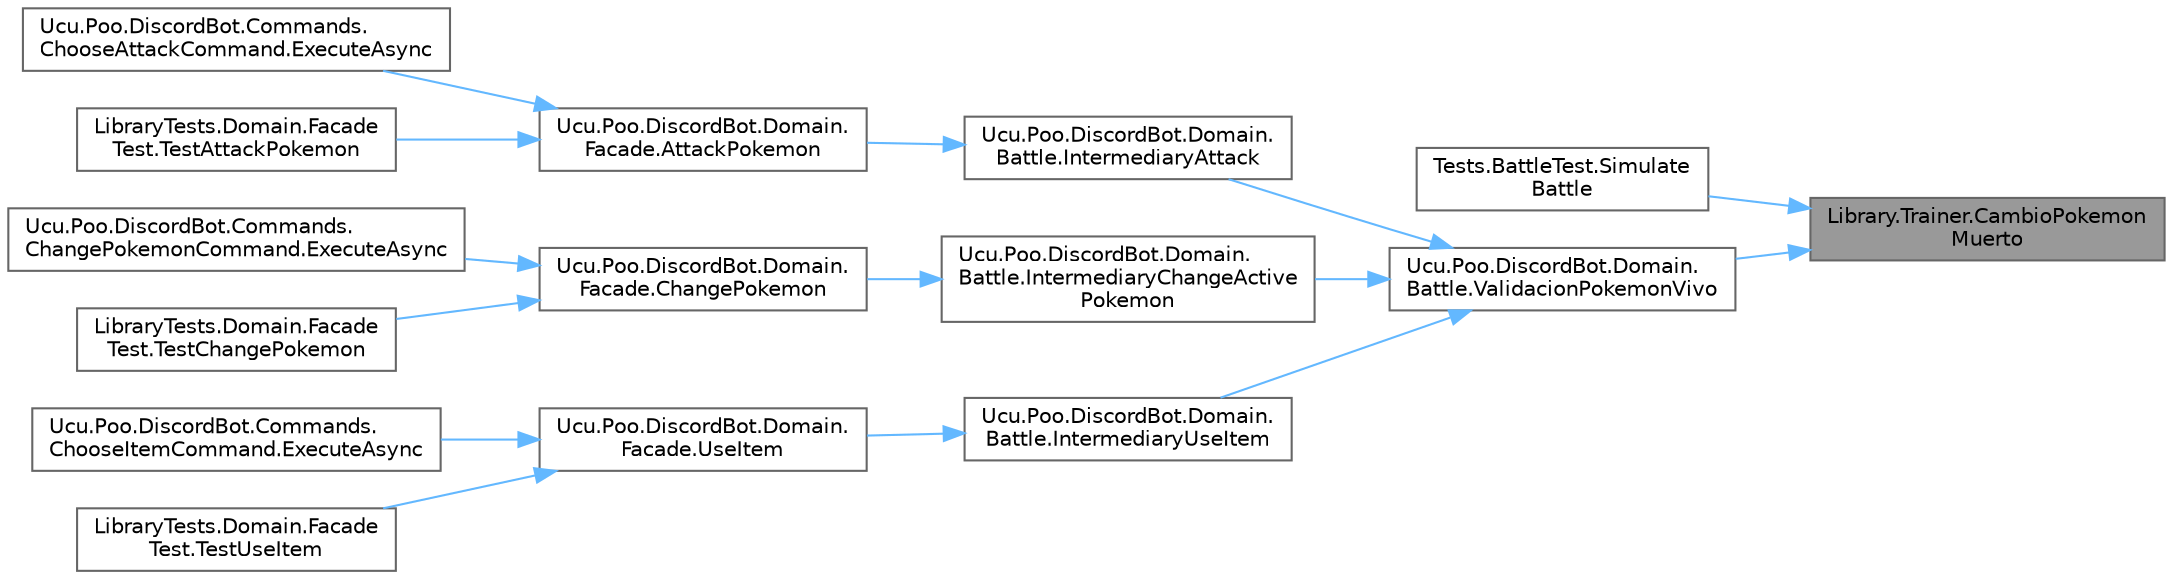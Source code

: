 digraph "Library.Trainer.CambioPokemonMuerto"
{
 // INTERACTIVE_SVG=YES
 // LATEX_PDF_SIZE
  bgcolor="transparent";
  edge [fontname=Helvetica,fontsize=10,labelfontname=Helvetica,labelfontsize=10];
  node [fontname=Helvetica,fontsize=10,shape=box,height=0.2,width=0.4];
  rankdir="RL";
  Node1 [id="Node000001",label="Library.Trainer.CambioPokemon\lMuerto",height=0.2,width=0.4,color="gray40", fillcolor="grey60", style="filled", fontcolor="black",tooltip="Cambia al siguiente Pokémon disponible en el equipo si el Pokémon activo está muerto."];
  Node1 -> Node2 [id="edge1_Node000001_Node000002",dir="back",color="steelblue1",style="solid",tooltip=" "];
  Node2 [id="Node000002",label="Tests.BattleTest.Simulate\lBattle",height=0.2,width=0.4,color="grey40", fillcolor="white", style="filled",URL="$classTests_1_1BattleTest.html#a68461692bba7299b56336fdd9788ceeb",tooltip="Simula una batalla entre dos entrenadores con sus respectivos Pokémon, verificando el uso de ataques,..."];
  Node1 -> Node3 [id="edge2_Node000001_Node000003",dir="back",color="steelblue1",style="solid",tooltip=" "];
  Node3 [id="Node000003",label="Ucu.Poo.DiscordBot.Domain.\lBattle.ValidacionPokemonVivo",height=0.2,width=0.4,color="grey40", fillcolor="white", style="filled",URL="$classUcu_1_1Poo_1_1DiscordBot_1_1Domain_1_1Battle.html#a3c8843ee6801d84965dbe2deefdf0efd",tooltip="Valida el estado de los Pokémon activos de ambos jugadores. Si alguno de los Pokémon está muerto (vid..."];
  Node3 -> Node4 [id="edge3_Node000003_Node000004",dir="back",color="steelblue1",style="solid",tooltip=" "];
  Node4 [id="Node000004",label="Ucu.Poo.DiscordBot.Domain.\lBattle.IntermediaryAttack",height=0.2,width=0.4,color="grey40", fillcolor="white", style="filled",URL="$classUcu_1_1Poo_1_1DiscordBot_1_1Domain_1_1Battle.html#a5bf8452d63b73ef60dd6bd44346065d2",tooltip="Intermediario para realizar un ataque en la batalla. Valida la acción de atacar, gestiona los efectos..."];
  Node4 -> Node5 [id="edge4_Node000004_Node000005",dir="back",color="steelblue1",style="solid",tooltip=" "];
  Node5 [id="Node000005",label="Ucu.Poo.DiscordBot.Domain.\lFacade.AttackPokemon",height=0.2,width=0.4,color="grey40", fillcolor="white", style="filled",URL="$classUcu_1_1Poo_1_1DiscordBot_1_1Domain_1_1Facade.html#a2c795078a9fbda54b8f7dc85f0c047a6",tooltip="Permite al jugador atacar con un Pokémon durante una batalla."];
  Node5 -> Node6 [id="edge5_Node000005_Node000006",dir="back",color="steelblue1",style="solid",tooltip=" "];
  Node6 [id="Node000006",label="Ucu.Poo.DiscordBot.Commands.\lChooseAttackCommand.ExecuteAsync",height=0.2,width=0.4,color="grey40", fillcolor="white", style="filled",URL="$classUcu_1_1Poo_1_1DiscordBot_1_1Commands_1_1ChooseAttackCommand.html#aa99e06b6cf875815474ce232ded2c376",tooltip="Implementa el comando 'attack'. Este comando selecciona un ataque para el Pokémon activo del jugador ..."];
  Node5 -> Node7 [id="edge6_Node000005_Node000007",dir="back",color="steelblue1",style="solid",tooltip=" "];
  Node7 [id="Node000007",label="LibraryTests.Domain.Facade\lTest.TestAttackPokemon",height=0.2,width=0.4,color="grey40", fillcolor="white", style="filled",URL="$classLibraryTests_1_1Domain_1_1FacadeTest.html#a7be9a2af7252b22d9c51cba977724369",tooltip="Prueba la funcionalidad de realizar un ataque con un Pokémon durante una batalla."];
  Node3 -> Node8 [id="edge7_Node000003_Node000008",dir="back",color="steelblue1",style="solid",tooltip=" "];
  Node8 [id="Node000008",label="Ucu.Poo.DiscordBot.Domain.\lBattle.IntermediaryChangeActive\lPokemon",height=0.2,width=0.4,color="grey40", fillcolor="white", style="filled",URL="$classUcu_1_1Poo_1_1DiscordBot_1_1Domain_1_1Battle.html#ab7a1279b06a1790481bea286ae4d6824",tooltip="Intermediario para cambiar el Pokémon activo durante el turno del jugador. Valida que el índice del P..."];
  Node8 -> Node9 [id="edge8_Node000008_Node000009",dir="back",color="steelblue1",style="solid",tooltip=" "];
  Node9 [id="Node000009",label="Ucu.Poo.DiscordBot.Domain.\lFacade.ChangePokemon",height=0.2,width=0.4,color="grey40", fillcolor="white", style="filled",URL="$classUcu_1_1Poo_1_1DiscordBot_1_1Domain_1_1Facade.html#aebaf8947c5b091c779cbf1b061890093",tooltip="Permite al jugador cambiar de Pokémon activo durante una batalla."];
  Node9 -> Node10 [id="edge9_Node000009_Node000010",dir="back",color="steelblue1",style="solid",tooltip=" "];
  Node10 [id="Node000010",label="Ucu.Poo.DiscordBot.Commands.\lChangePokemonCommand.ExecuteAsync",height=0.2,width=0.4,color="grey40", fillcolor="white", style="filled",URL="$classUcu_1_1Poo_1_1DiscordBot_1_1Commands_1_1ChangePokemonCommand.html#ad3a6136d2a69c20b2f67932ba9d7e1b8",tooltip="Implementa el comando 'change'. Este comando une al jugador que envía el id del pokemon para cambiarl..."];
  Node9 -> Node11 [id="edge10_Node000009_Node000011",dir="back",color="steelblue1",style="solid",tooltip=" "];
  Node11 [id="Node000011",label="LibraryTests.Domain.Facade\lTest.TestChangePokemon",height=0.2,width=0.4,color="grey40", fillcolor="white", style="filled",URL="$classLibraryTests_1_1Domain_1_1FacadeTest.html#ac632d11b80e25166be0ac302876780f3",tooltip="Prueba la funcionalidad de cambiar el Pokémon activo durante una batalla."];
  Node3 -> Node12 [id="edge11_Node000003_Node000012",dir="back",color="steelblue1",style="solid",tooltip=" "];
  Node12 [id="Node000012",label="Ucu.Poo.DiscordBot.Domain.\lBattle.IntermediaryUseItem",height=0.2,width=0.4,color="grey40", fillcolor="white", style="filled",URL="$classUcu_1_1Poo_1_1DiscordBot_1_1Domain_1_1Battle.html#a9ce76174a562b11ec576314621245e1f",tooltip="Intermediario para usar un ítem en el Pokémon activo durante la batalla. Valida el índice del Pokémon..."];
  Node12 -> Node13 [id="edge12_Node000012_Node000013",dir="back",color="steelblue1",style="solid",tooltip=" "];
  Node13 [id="Node000013",label="Ucu.Poo.DiscordBot.Domain.\lFacade.UseItem",height=0.2,width=0.4,color="grey40", fillcolor="white", style="filled",URL="$classUcu_1_1Poo_1_1DiscordBot_1_1Domain_1_1Facade.html#a36b5dc38fff97f40224fc5ad833f26a7",tooltip="Permite al jugador usar un ítem durante una batalla."];
  Node13 -> Node14 [id="edge13_Node000013_Node000014",dir="back",color="steelblue1",style="solid",tooltip=" "];
  Node14 [id="Node000014",label="Ucu.Poo.DiscordBot.Commands.\lChooseItemCommand.ExecuteAsync",height=0.2,width=0.4,color="grey40", fillcolor="white", style="filled",URL="$classUcu_1_1Poo_1_1DiscordBot_1_1Commands_1_1ChooseItemCommand.html#a5a110d084bbb5d1f88f14121ac629df3",tooltip="Implementa el comando 'item'. Este comando permite seleccionar un ítem de la lista de opciones y usar..."];
  Node13 -> Node15 [id="edge14_Node000013_Node000015",dir="back",color="steelblue1",style="solid",tooltip=" "];
  Node15 [id="Node000015",label="LibraryTests.Domain.Facade\lTest.TestUseItem",height=0.2,width=0.4,color="grey40", fillcolor="white", style="filled",URL="$classLibraryTests_1_1Domain_1_1FacadeTest.html#a5d58c2e7e38f177c67df40f285c5f222",tooltip="Prueba la funcionalidad de usar un ítem durante una batalla."];
}

